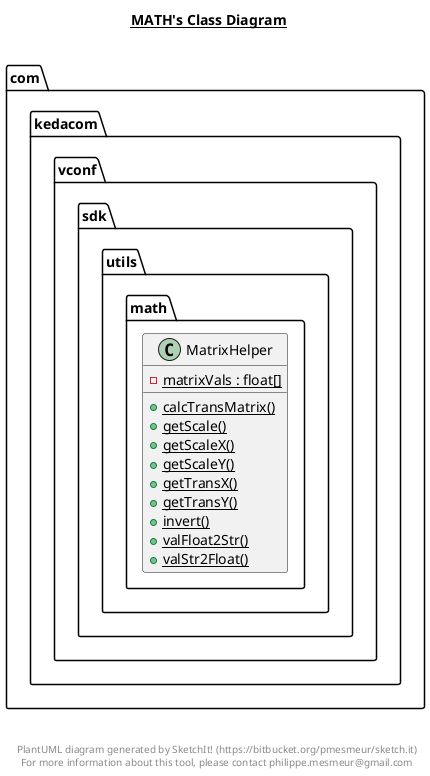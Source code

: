 @startuml

title __MATH's Class Diagram__\n

  namespace com.kedacom.vconf.sdk.utils {
    namespace math {
      class com.kedacom.vconf.sdk.utils.math.MatrixHelper {
          {static} - matrixVals : float[]
          {static} + calcTransMatrix()
          {static} + getScale()
          {static} + getScaleX()
          {static} + getScaleY()
          {static} + getTransX()
          {static} + getTransY()
          {static} + invert()
          {static} + valFloat2Str()
          {static} + valStr2Float()
      }
    }
  }
  



right footer


PlantUML diagram generated by SketchIt! (https://bitbucket.org/pmesmeur/sketch.it)
For more information about this tool, please contact philippe.mesmeur@gmail.com
endfooter

@enduml
